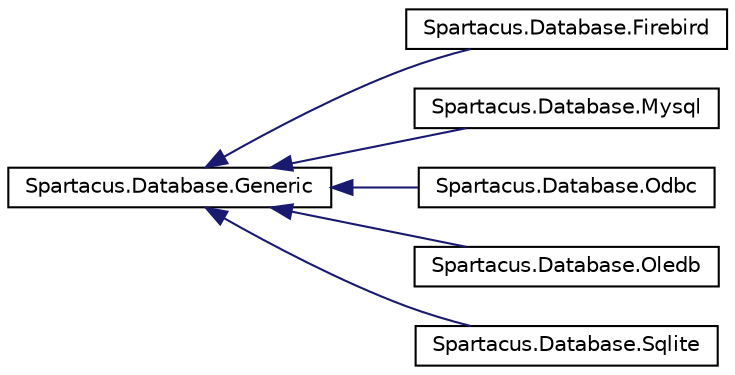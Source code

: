 digraph "Gráfico de Hierarquia de Classes"
{
  edge [fontname="Helvetica",fontsize="10",labelfontname="Helvetica",labelfontsize="10"];
  node [fontname="Helvetica",fontsize="10",shape=record];
  rankdir="LR";
  Node1 [label="Spartacus.Database.Generic",height=0.2,width=0.4,color="black", fillcolor="white", style="filled",URL="$classSpartacus_1_1Database_1_1Generic.html",tooltip="Classe abstrata Spartacus.Database.Generic. Armazena informações de conexão que são genéricas a qualq..."];
  Node1 -> Node2 [dir="back",color="midnightblue",fontsize="10",style="solid",fontname="Helvetica"];
  Node2 [label="Spartacus.Database.Firebird",height=0.2,width=0.4,color="black", fillcolor="white", style="filled",URL="$classSpartacus_1_1Database_1_1Firebird.html",tooltip="Classe Spartacus.Database.Firebird. Herda da classe Spartacus.Database.Generic. Utiliza o Firebird ..."];
  Node1 -> Node3 [dir="back",color="midnightblue",fontsize="10",style="solid",fontname="Helvetica"];
  Node3 [label="Spartacus.Database.Mysql",height=0.2,width=0.4,color="black", fillcolor="white", style="filled",URL="$classSpartacus_1_1Database_1_1Mysql.html",tooltip="Classe Spartacus.Database.Mysql. Herda da classe Spartacus.Database.Generic. Utiliza o MySQL ..."];
  Node1 -> Node4 [dir="back",color="midnightblue",fontsize="10",style="solid",fontname="Helvetica"];
  Node4 [label="Spartacus.Database.Odbc",height=0.2,width=0.4,color="black", fillcolor="white", style="filled",URL="$classSpartacus_1_1Database_1_1Odbc.html",tooltip="Classe Spartacus.Database.Odbc. Herda da classe Spartacus.Database.Generic. Utiliza a implementação O..."];
  Node1 -> Node5 [dir="back",color="midnightblue",fontsize="10",style="solid",fontname="Helvetica"];
  Node5 [label="Spartacus.Database.Oledb",height=0.2,width=0.4,color="black", fillcolor="white", style="filled",URL="$classSpartacus_1_1Database_1_1Oledb.html",tooltip="Classe Spartacus.Database.Oledb; Herda da classe Spartacus.Database.Generic. Utiliza a implementação ..."];
  Node1 -> Node6 [dir="back",color="midnightblue",fontsize="10",style="solid",fontname="Helvetica"];
  Node6 [label="Spartacus.Database.Sqlite",height=0.2,width=0.4,color="black", fillcolor="white", style="filled",URL="$classSpartacus_1_1Database_1_1Sqlite.html",tooltip="Classe Spartacus.Database.Sqlite. Herda da classe Spartacus.Database.Generic. Utiliza o Mono..."];
}
